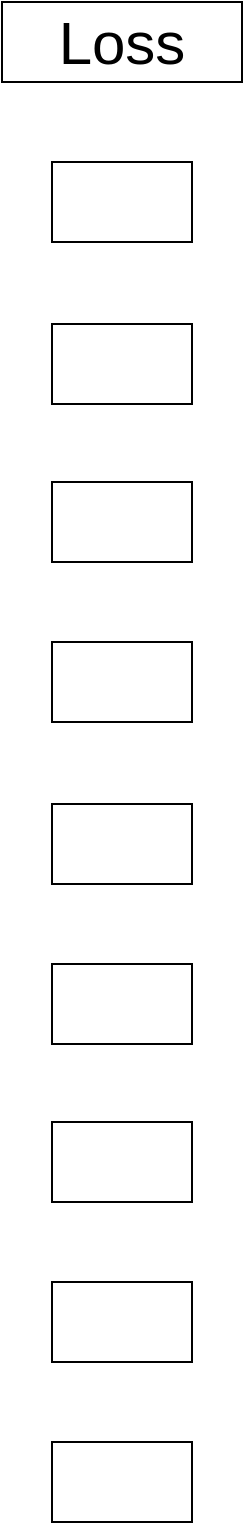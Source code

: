 <mxfile>
    <diagram id="62BTBE5us0kILQ2iMLp4" name="Page-1">
        <mxGraphModel dx="1719" dy="1150" grid="1" gridSize="10" guides="1" tooltips="1" connect="1" arrows="1" fold="1" page="1" pageScale="1" pageWidth="827" pageHeight="1169" math="0" shadow="0">
            <root>
                <mxCell id="0"/>
                <mxCell id="1" parent="0"/>
                <mxCell id="2" value="Loss" style="rounded=0;whiteSpace=wrap;html=1;fontSize=30;" vertex="1" parent="1">
                    <mxGeometry x="320" y="120" width="120" height="40" as="geometry"/>
                </mxCell>
                <mxCell id="3" value="&lt;span style=&quot;color: white ; font-family: &amp;#34;calibri&amp;#34;&quot;&gt;&lt;font style=&quot;font-size: 30px&quot;&gt;Ŷ&lt;/font&gt;&lt;/span&gt;" style="rounded=0;whiteSpace=wrap;html=1;fontSize=30;" vertex="1" parent="1">
                    <mxGeometry x="345" y="200" width="70" height="40" as="geometry"/>
                </mxCell>
                <mxCell id="5" value="&lt;span style=&quot;color: white ; font-family: &amp;#34;calibri&amp;#34;&quot;&gt;&lt;font style=&quot;font-size: 30px&quot;&gt;Z&lt;/font&gt;&lt;/span&gt;&lt;span style=&quot;font-size: 18.0pt ; font-family: &amp;#34;calibri&amp;#34; ; color: white ; vertical-align: super&quot;&gt;2&lt;/span&gt;" style="rounded=0;whiteSpace=wrap;html=1;fontSize=30;" vertex="1" parent="1">
                    <mxGeometry x="345" y="281" width="70" height="40" as="geometry"/>
                </mxCell>
                <mxCell id="6" value="&lt;span style=&quot;color: white ; font-family: &amp;#34;calibri&amp;#34;&quot;&gt;&lt;font style=&quot;font-size: 30px&quot;&gt;A&lt;/font&gt;&lt;/span&gt;&lt;span style=&quot;font-size: 18.0pt ; font-family: &amp;#34;calibri&amp;#34; ; color: white ; vertical-align: super&quot;&gt;1&lt;/span&gt;" style="rounded=0;whiteSpace=wrap;html=1;fontSize=30;" vertex="1" parent="1">
                    <mxGeometry x="345" y="521" width="70" height="40" as="geometry"/>
                </mxCell>
                <mxCell id="7" value="&lt;span style=&quot;color: white ; font-family: &amp;#34;calibri&amp;#34;&quot;&gt;&lt;font style=&quot;font-size: 30px&quot;&gt;Z&lt;/font&gt;&lt;/span&gt;&lt;span style=&quot;font-size: 18.0pt ; font-family: &amp;#34;calibri&amp;#34; ; color: white ; vertical-align: super&quot;&gt;1&lt;/span&gt;" style="rounded=0;whiteSpace=wrap;html=1;fontSize=30;" vertex="1" parent="1">
                    <mxGeometry x="345" y="601" width="70" height="40" as="geometry"/>
                </mxCell>
                <mxCell id="8" value="&lt;span style=&quot;color: white ; font-family: &amp;#34;calibri&amp;#34;&quot;&gt;&lt;font style=&quot;font-size: 30px&quot;&gt;A&lt;/font&gt;&lt;/span&gt;&lt;span style=&quot;font-size: 18.0pt ; font-family: &amp;#34;calibri&amp;#34; ; color: white ; vertical-align: super&quot;&gt;0&lt;/span&gt;" style="rounded=0;whiteSpace=wrap;html=1;fontSize=30;" vertex="1" parent="1">
                    <mxGeometry x="345" y="840" width="70" height="40" as="geometry"/>
                </mxCell>
                <mxCell id="9" value="&lt;span style=&quot;color: white ; font-family: &amp;#34;calibri&amp;#34;&quot;&gt;&lt;font style=&quot;font-size: 30px&quot;&gt;W&lt;/font&gt;&lt;/span&gt;&lt;span style=&quot;font-size: 18.0pt ; font-family: &amp;#34;calibri&amp;#34; ; color: white ; vertical-align: super&quot;&gt;2&lt;/span&gt;" style="rounded=0;whiteSpace=wrap;html=1;fontSize=30;" vertex="1" parent="1">
                    <mxGeometry x="345" y="360" width="70" height="40" as="geometry"/>
                </mxCell>
                <mxCell id="10" value="&lt;span style=&quot;color: white ; font-family: &amp;#34;calibri&amp;#34;&quot;&gt;&lt;font style=&quot;font-size: 30px&quot;&gt;B&lt;/font&gt;&lt;/span&gt;&lt;span style=&quot;font-size: 18.0pt ; font-family: &amp;#34;calibri&amp;#34; ; color: white ; vertical-align: super&quot;&gt;2&lt;/span&gt;" style="rounded=0;whiteSpace=wrap;html=1;fontSize=30;" vertex="1" parent="1">
                    <mxGeometry x="345" y="440" width="70" height="40" as="geometry"/>
                </mxCell>
                <mxCell id="11" value="&lt;span style=&quot;color: white ; font-family: &amp;#34;calibri&amp;#34;&quot;&gt;&lt;font style=&quot;font-size: 30px&quot;&gt;W&lt;/font&gt;&lt;/span&gt;&lt;span style=&quot;font-size: 18.0pt ; font-family: &amp;#34;calibri&amp;#34; ; color: white ; vertical-align: super&quot;&gt;2&lt;/span&gt;" style="rounded=0;whiteSpace=wrap;html=1;fontSize=30;" vertex="1" parent="1">
                    <mxGeometry x="345" y="680" width="70" height="40" as="geometry"/>
                </mxCell>
                <mxCell id="12" value="&lt;span style=&quot;color: white ; font-family: &amp;#34;calibri&amp;#34;&quot;&gt;&lt;font style=&quot;font-size: 30px&quot;&gt;B&lt;/font&gt;&lt;/span&gt;&lt;span style=&quot;font-size: 18.0pt ; font-family: &amp;#34;calibri&amp;#34; ; color: white ; vertical-align: super&quot;&gt;2&lt;/span&gt;" style="rounded=0;whiteSpace=wrap;html=1;fontSize=30;" vertex="1" parent="1">
                    <mxGeometry x="345" y="760" width="70" height="40" as="geometry"/>
                </mxCell>
            </root>
        </mxGraphModel>
    </diagram>
</mxfile>
